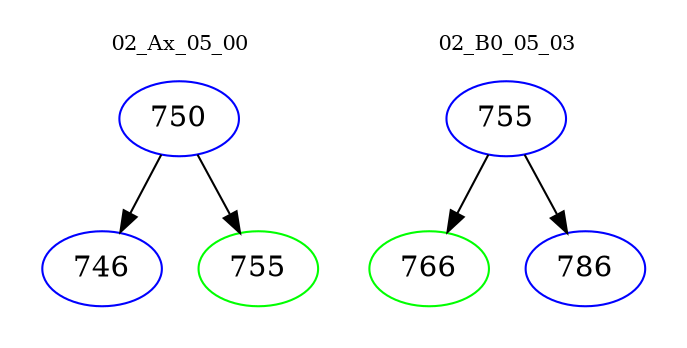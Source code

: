 digraph{
subgraph cluster_0 {
color = white
label = "02_Ax_05_00";
fontsize=10;
T0_750 [label="750", color="blue"]
T0_750 -> T0_746 [color="black"]
T0_746 [label="746", color="blue"]
T0_750 -> T0_755 [color="black"]
T0_755 [label="755", color="green"]
}
subgraph cluster_1 {
color = white
label = "02_B0_05_03";
fontsize=10;
T1_755 [label="755", color="blue"]
T1_755 -> T1_766 [color="black"]
T1_766 [label="766", color="green"]
T1_755 -> T1_786 [color="black"]
T1_786 [label="786", color="blue"]
}
}
